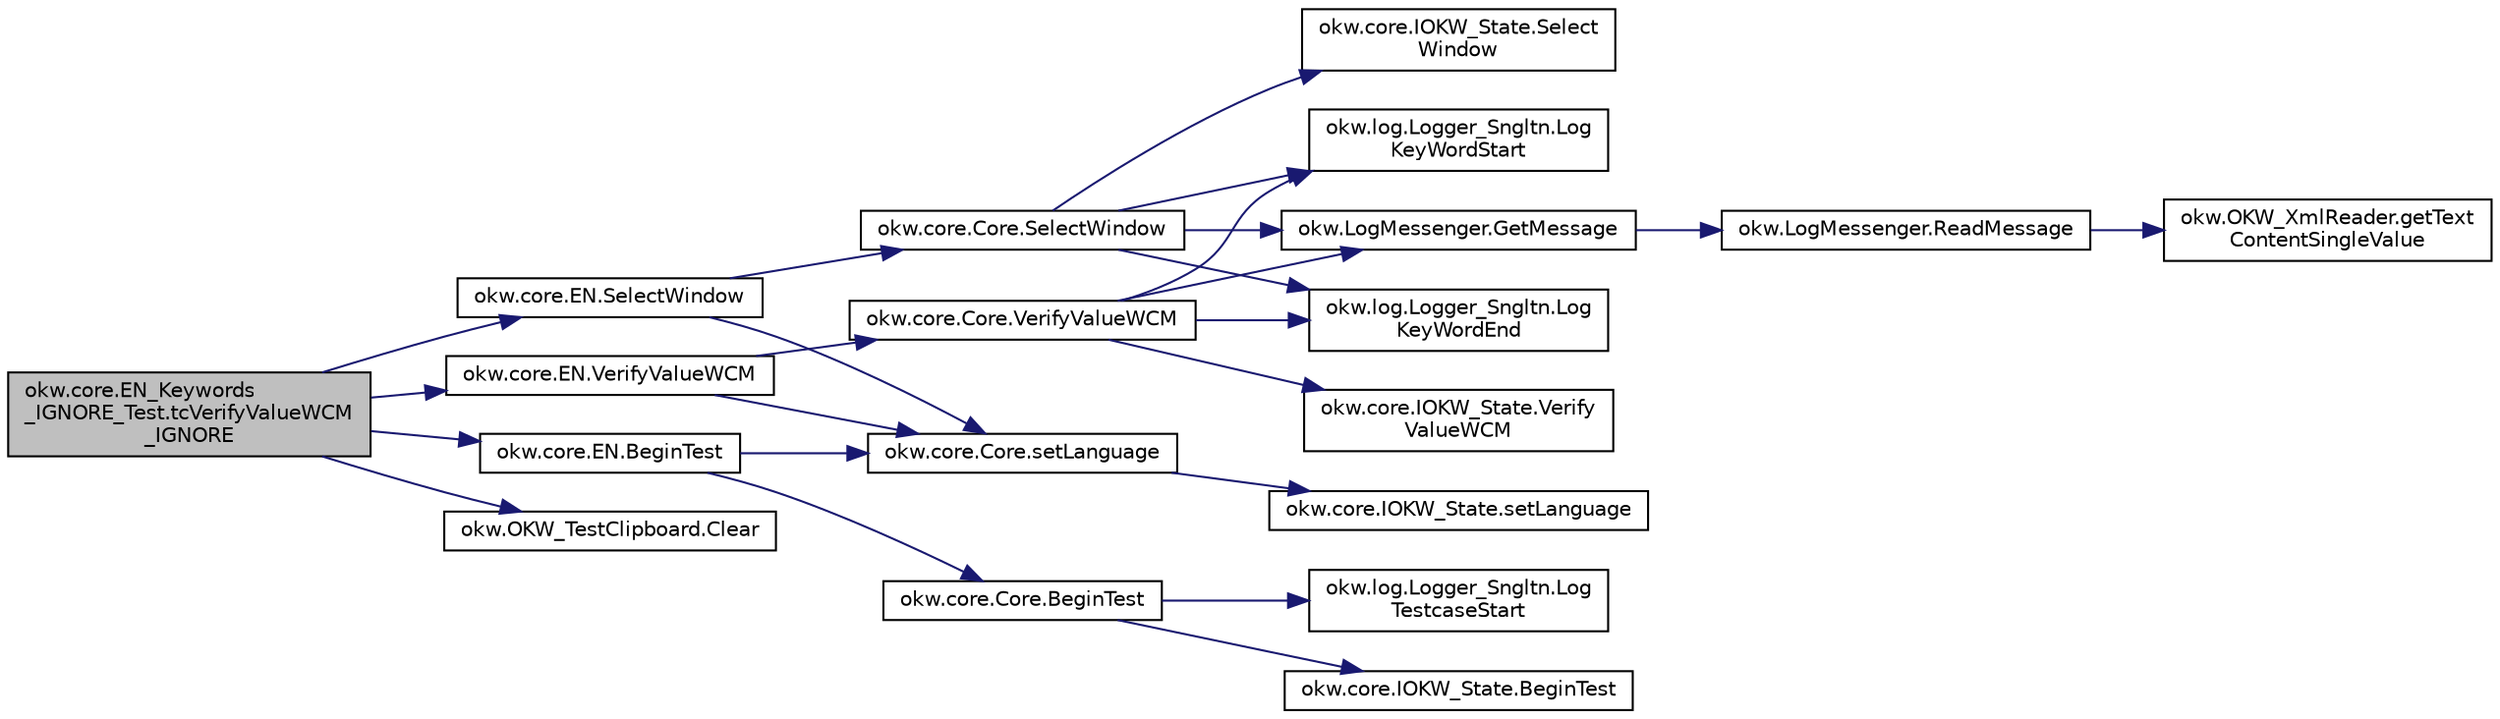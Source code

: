 digraph "okw.core.EN_Keywords_IGNORE_Test.tcVerifyValueWCM_IGNORE"
{
 // INTERACTIVE_SVG=YES
 // LATEX_PDF_SIZE
  edge [fontname="Helvetica",fontsize="10",labelfontname="Helvetica",labelfontsize="10"];
  node [fontname="Helvetica",fontsize="10",shape=record];
  rankdir="LR";
  Node1664 [label="okw.core.EN_Keywords\l_IGNORE_Test.tcVerifyValueWCM\l_IGNORE",height=0.2,width=0.4,color="black", fillcolor="grey75", style="filled", fontcolor="black",tooltip=" "];
  Node1664 -> Node1665 [color="midnightblue",fontsize="10",style="solid",fontname="Helvetica"];
  Node1665 [label="okw.core.EN.BeginTest",height=0.2,width=0.4,color="black", fillcolor="white", style="filled",URL="$classokw_1_1core_1_1_e_n.html#aef613b0a3e6bb8a9623984db145cae69",tooltip="Markiert den Anfang eines neuen Testfalls."];
  Node1665 -> Node1666 [color="midnightblue",fontsize="10",style="solid",fontname="Helvetica"];
  Node1666 [label="okw.core.Core.setLanguage",height=0.2,width=0.4,color="black", fillcolor="white", style="filled",URL="$classokw_1_1core_1_1_core.html#ab4e0f723d27cb11c944ec4c82c426100",tooltip="Setzt die Sprache auf den gegebenen wert Language."];
  Node1666 -> Node1667 [color="midnightblue",fontsize="10",style="solid",fontname="Helvetica"];
  Node1667 [label="okw.core.IOKW_State.setLanguage",height=0.2,width=0.4,color="black", fillcolor="white", style="filled",URL="$interfaceokw_1_1core_1_1_i_o_k_w___state.html#a866baa0bde08a47418f54d63bdb56097",tooltip="Interne Methode zum setzen der Sprache für die sprachabhängigen Ausgaben der Dokumentation (Log)."];
  Node1665 -> Node1668 [color="midnightblue",fontsize="10",style="solid",fontname="Helvetica"];
  Node1668 [label="okw.core.Core.BeginTest",height=0.2,width=0.4,color="black", fillcolor="white", style="filled",URL="$classokw_1_1core_1_1_core.html#acfefe92468c9eb9e951846372726c4d8",tooltip="Markiert den Anfang eines neuen Testfalls."];
  Node1668 -> Node1669 [color="midnightblue",fontsize="10",style="solid",fontname="Helvetica"];
  Node1669 [label="okw.log.Logger_Sngltn.Log\lTestcaseStart",height=0.2,width=0.4,color="black", fillcolor="white", style="filled",URL="$classokw_1_1log_1_1_logger___sngltn.html#a60f4ad59db847ae61df928f9920f3deb",tooltip="Ausgabe des Testfalls."];
  Node1668 -> Node1670 [color="midnightblue",fontsize="10",style="solid",fontname="Helvetica"];
  Node1670 [label="okw.core.IOKW_State.BeginTest",height=0.2,width=0.4,color="black", fillcolor="white", style="filled",URL="$interfaceokw_1_1core_1_1_i_o_k_w___state.html#ae5480ddb1fc37eade5d899d335bc4b13",tooltip="Markiert den Anfang eines neuen Testfalls."];
  Node1664 -> Node1671 [color="midnightblue",fontsize="10",style="solid",fontname="Helvetica"];
  Node1671 [label="okw.core.EN.SelectWindow",height=0.2,width=0.4,color="black", fillcolor="white", style="filled",URL="$classokw_1_1core_1_1_e_n.html#a2b61c2b39a9cfdbdfd25fe0e3d43785b",tooltip="Setzt den Kontext auf das gegebene Fenster."];
  Node1671 -> Node1666 [color="midnightblue",fontsize="10",style="solid",fontname="Helvetica"];
  Node1671 -> Node1672 [color="midnightblue",fontsize="10",style="solid",fontname="Helvetica"];
  Node1672 [label="okw.core.Core.SelectWindow",height=0.2,width=0.4,color="black", fillcolor="white", style="filled",URL="$classokw_1_1core_1_1_core.html#a6a68660eb5e34965522896e2a5c48314",tooltip="Setzt den Kontext auf das gegebene Fenster."];
  Node1672 -> Node1673 [color="midnightblue",fontsize="10",style="solid",fontname="Helvetica"];
  Node1673 [label="okw.log.Logger_Sngltn.Log\lKeyWordStart",height=0.2,width=0.4,color="black", fillcolor="white", style="filled",URL="$classokw_1_1log_1_1_logger___sngltn.html#a70ec25e200e00ecefc544e8fd371d2ef",tooltip="Ausgabe eines Schlüsselwortes."];
  Node1672 -> Node1674 [color="midnightblue",fontsize="10",style="solid",fontname="Helvetica"];
  Node1674 [label="okw.LogMessenger.GetMessage",height=0.2,width=0.4,color="black", fillcolor="white", style="filled",URL="$classokw_1_1_log_messenger.html#af225d1f037d47b3b085175c09d78bdd2",tooltip="Holt die Log-Meldung für MethodeNmae/Textkey ohne weitere Parameter."];
  Node1674 -> Node1675 [color="midnightblue",fontsize="10",style="solid",fontname="Helvetica"];
  Node1675 [label="okw.LogMessenger.ReadMessage",height=0.2,width=0.4,color="black", fillcolor="white", style="filled",URL="$classokw_1_1_log_messenger.html#a530cd6ab82ec82a04206a2e976ec06e3",tooltip="Interne Kernfunktion holt die Log-Meldung mit Platzhaltern aus der XML-Datei."];
  Node1675 -> Node1676 [color="midnightblue",fontsize="10",style="solid",fontname="Helvetica"];
  Node1676 [label="okw.OKW_XmlReader.getText\lContentSingleValue",height=0.2,width=0.4,color="black", fillcolor="white", style="filled",URL="$classokw_1_1_o_k_w___xml_reader.html#ab920b5335a2e1429c14cc5f8e79f39eb",tooltip="Lies den TextContent eines Tag."];
  Node1672 -> Node1677 [color="midnightblue",fontsize="10",style="solid",fontname="Helvetica"];
  Node1677 [label="okw.core.IOKW_State.Select\lWindow",height=0.2,width=0.4,color="black", fillcolor="white", style="filled",URL="$interfaceokw_1_1core_1_1_i_o_k_w___state.html#ad4fc9610ed5b1176590a45b55e6ac7f0",tooltip="Setzt den Kontext auf das gegebene Fenster."];
  Node1672 -> Node1678 [color="midnightblue",fontsize="10",style="solid",fontname="Helvetica"];
  Node1678 [label="okw.log.Logger_Sngltn.Log\lKeyWordEnd",height=0.2,width=0.4,color="black", fillcolor="white", style="filled",URL="$classokw_1_1log_1_1_logger___sngltn.html#aa7d2da98631d21644da70c187f03155e",tooltip="LogKeyWordEnd:"];
  Node1664 -> Node1679 [color="midnightblue",fontsize="10",style="solid",fontname="Helvetica"];
  Node1679 [label="okw.OKW_TestClipboard.Clear",height=0.2,width=0.4,color="black", fillcolor="white", style="filled",URL="$classokw_1_1_o_k_w___test_clipboard.html#a3d244f76e3d56d57e9b4b96378f9b293",tooltip="Resets all ClipBoard-Memmber to empty String = \"\" ."];
  Node1664 -> Node1680 [color="midnightblue",fontsize="10",style="solid",fontname="Helvetica"];
  Node1680 [label="okw.core.EN.VerifyValueWCM",height=0.2,width=0.4,color="black", fillcolor="white", style="filled",URL="$classokw_1_1core_1_1_e_n.html#acae40ba869cd9f7f36a967050f52c515",tooltip="Prüft den Standardwert eines Objektes (in den meisten Fällen ist dies der angezeigte Text)."];
  Node1680 -> Node1666 [color="midnightblue",fontsize="10",style="solid",fontname="Helvetica"];
  Node1680 -> Node1681 [color="midnightblue",fontsize="10",style="solid",fontname="Helvetica"];
  Node1681 [label="okw.core.Core.VerifyValueWCM",height=0.2,width=0.4,color="black", fillcolor="white", style="filled",URL="$classokw_1_1core_1_1_core.html#aaf9b78aa2200f60eb453331116e53704",tooltip="Prüft den Standardwert eines Objektes (in den meisten Fällen ist dies der angezeigte Text)."];
  Node1681 -> Node1673 [color="midnightblue",fontsize="10",style="solid",fontname="Helvetica"];
  Node1681 -> Node1674 [color="midnightblue",fontsize="10",style="solid",fontname="Helvetica"];
  Node1681 -> Node1682 [color="midnightblue",fontsize="10",style="solid",fontname="Helvetica"];
  Node1682 [label="okw.core.IOKW_State.Verify\lValueWCM",height=0.2,width=0.4,color="black", fillcolor="white", style="filled",URL="$interfaceokw_1_1core_1_1_i_o_k_w___state.html#afb81a5b87f50e267a98ed3902297b420",tooltip="Prüft den Standardwert eines Objektes (in den meisten Fällen ist dies der angezeigte Text)."];
  Node1681 -> Node1678 [color="midnightblue",fontsize="10",style="solid",fontname="Helvetica"];
}
